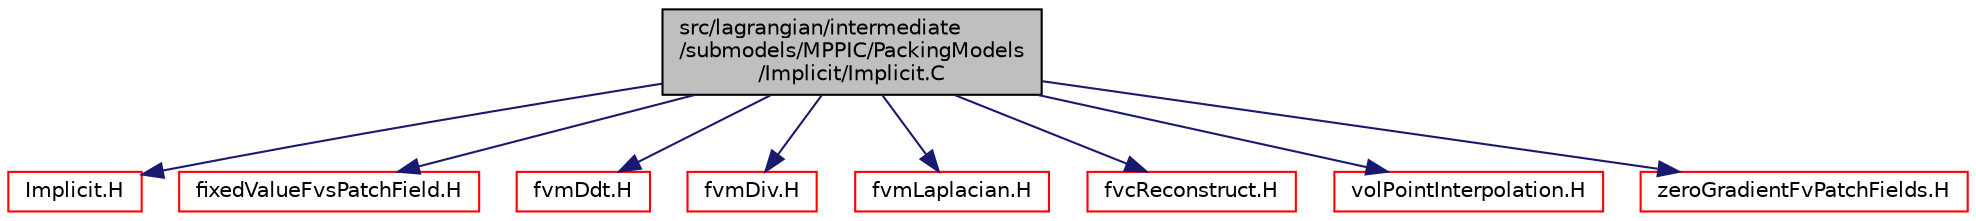 digraph "src/lagrangian/intermediate/submodels/MPPIC/PackingModels/Implicit/Implicit.C"
{
  bgcolor="transparent";
  edge [fontname="Helvetica",fontsize="10",labelfontname="Helvetica",labelfontsize="10"];
  node [fontname="Helvetica",fontsize="10",shape=record];
  Node1 [label="src/lagrangian/intermediate\l/submodels/MPPIC/PackingModels\l/Implicit/Implicit.C",height=0.2,width=0.4,color="black", fillcolor="grey75", style="filled", fontcolor="black"];
  Node1 -> Node2 [color="midnightblue",fontsize="10",style="solid",fontname="Helvetica"];
  Node2 [label="Implicit.H",height=0.2,width=0.4,color="red",URL="$a06901.html"];
  Node1 -> Node3 [color="midnightblue",fontsize="10",style="solid",fontname="Helvetica"];
  Node3 [label="fixedValueFvsPatchField.H",height=0.2,width=0.4,color="red",URL="$a05656.html"];
  Node1 -> Node4 [color="midnightblue",fontsize="10",style="solid",fontname="Helvetica"];
  Node4 [label="fvmDdt.H",height=0.2,width=0.4,color="red",URL="$a05842.html",tooltip="Calulate the matrix for the first temporal derivative. "];
  Node1 -> Node5 [color="midnightblue",fontsize="10",style="solid",fontname="Helvetica"];
  Node5 [label="fvmDiv.H",height=0.2,width=0.4,color="red",URL="$a05844.html",tooltip="Calculate the matrix for the divergence of the given field and flux. "];
  Node1 -> Node6 [color="midnightblue",fontsize="10",style="solid",fontname="Helvetica"];
  Node6 [label="fvmLaplacian.H",height=0.2,width=0.4,color="red",URL="$a05846.html",tooltip="Calculate the matrix for the laplacian of the field. "];
  Node1 -> Node7 [color="midnightblue",fontsize="10",style="solid",fontname="Helvetica"];
  Node7 [label="fvcReconstruct.H",height=0.2,width=0.4,color="red",URL="$a05821.html",tooltip="Reconstruct volField from a face flux field. "];
  Node1 -> Node8 [color="midnightblue",fontsize="10",style="solid",fontname="Helvetica"];
  Node8 [label="volPointInterpolation.H",height=0.2,width=0.4,color="red",URL="$a06283.html"];
  Node1 -> Node9 [color="midnightblue",fontsize="10",style="solid",fontname="Helvetica"];
  Node9 [label="zeroGradientFvPatchFields.H",height=0.2,width=0.4,color="red",URL="$a05323.html"];
}
